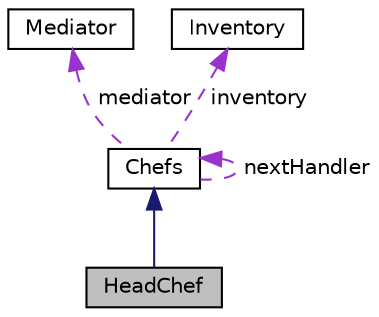 digraph "HeadChef"
{
 // LATEX_PDF_SIZE
  edge [fontname="Helvetica",fontsize="10",labelfontname="Helvetica",labelfontsize="10"];
  node [fontname="Helvetica",fontsize="10",shape=record];
  Node1 [label="HeadChef",height=0.2,width=0.4,color="black", fillcolor="grey75", style="filled", fontcolor="black",tooltip="The HeadChef class represents the main chef responsible for preparing dishes."];
  Node2 -> Node1 [dir="back",color="midnightblue",fontsize="10",style="solid",fontname="Helvetica"];
  Node2 [label="Chefs",height=0.2,width=0.4,color="black", fillcolor="white", style="filled",URL="$classChefs.html",tooltip="The Chefs class represents the base class for different chef types in the restaurant."];
  Node3 -> Node2 [dir="back",color="darkorchid3",fontsize="10",style="dashed",label=" mediator" ,fontname="Helvetica"];
  Node3 [label="Mediator",height=0.2,width=0.4,color="black", fillcolor="white", style="filled",URL="$classMediator.html",tooltip="Abstract base class for a mediator that handles communication between chefs."];
  Node4 -> Node2 [dir="back",color="darkorchid3",fontsize="10",style="dashed",label=" inventory" ,fontname="Helvetica"];
  Node4 [label="Inventory",height=0.2,width=0.4,color="black", fillcolor="white", style="filled",URL="$classInventory.html",tooltip=" "];
  Node2 -> Node2 [dir="back",color="darkorchid3",fontsize="10",style="dashed",label=" nextHandler" ,fontname="Helvetica"];
}
